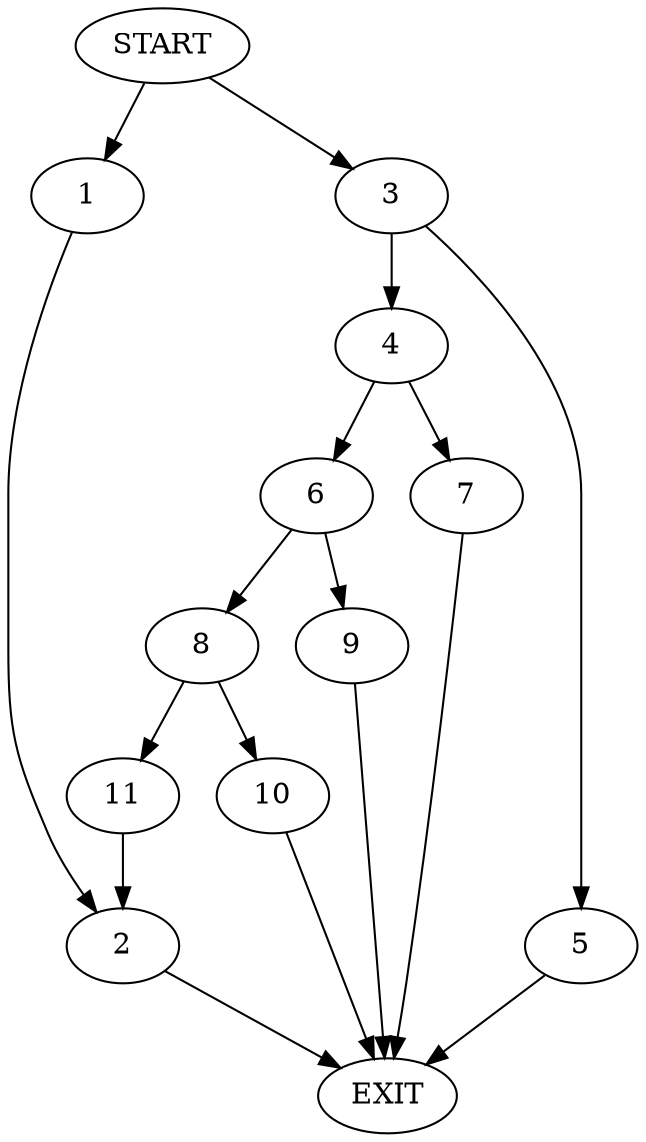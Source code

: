 digraph {
0 [label="START"]
12 [label="EXIT"]
0 -> 1
1 -> 2
2 -> 12
0 -> 3
3 -> 4
3 -> 5
4 -> 6
4 -> 7
5 -> 12
7 -> 12
6 -> 8
6 -> 9
9 -> 12
8 -> 10
8 -> 11
11 -> 2
10 -> 12
}
